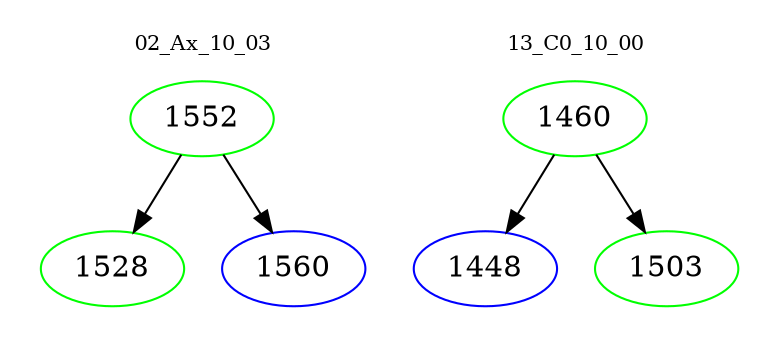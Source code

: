 digraph{
subgraph cluster_0 {
color = white
label = "02_Ax_10_03";
fontsize=10;
T0_1552 [label="1552", color="green"]
T0_1552 -> T0_1528 [color="black"]
T0_1528 [label="1528", color="green"]
T0_1552 -> T0_1560 [color="black"]
T0_1560 [label="1560", color="blue"]
}
subgraph cluster_1 {
color = white
label = "13_C0_10_00";
fontsize=10;
T1_1460 [label="1460", color="green"]
T1_1460 -> T1_1448 [color="black"]
T1_1448 [label="1448", color="blue"]
T1_1460 -> T1_1503 [color="black"]
T1_1503 [label="1503", color="green"]
}
}
